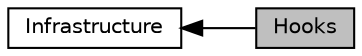 digraph "Hooks"
{
  edge [fontname="Helvetica",fontsize="10",labelfontname="Helvetica",labelfontsize="10"];
  node [fontname="Helvetica",fontsize="10",shape=box];
  rankdir=LR;
  Node1 [label="Hooks",height=0.2,width=0.4,color="black", fillcolor="grey75", style="filled", fontcolor="black",tooltip=" "];
  Node2 [label="Infrastructure",height=0.2,width=0.4,color="black", fillcolor="white", style="filled",URL="$group__lwip__opts__infrastructure.html",tooltip=" "];
  Node2->Node1 [shape=plaintext, dir="back", style="solid"];
}
